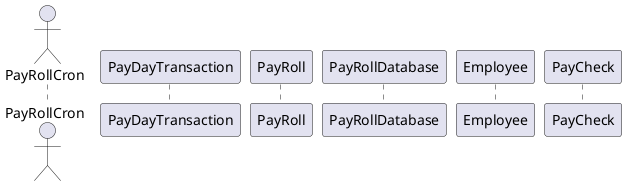 @startuml
actor PayRollCron
participant PayDayTransaction
participant PayRoll
participant PayRollDatabase
participant Employee
participant PayCheck
@enduml